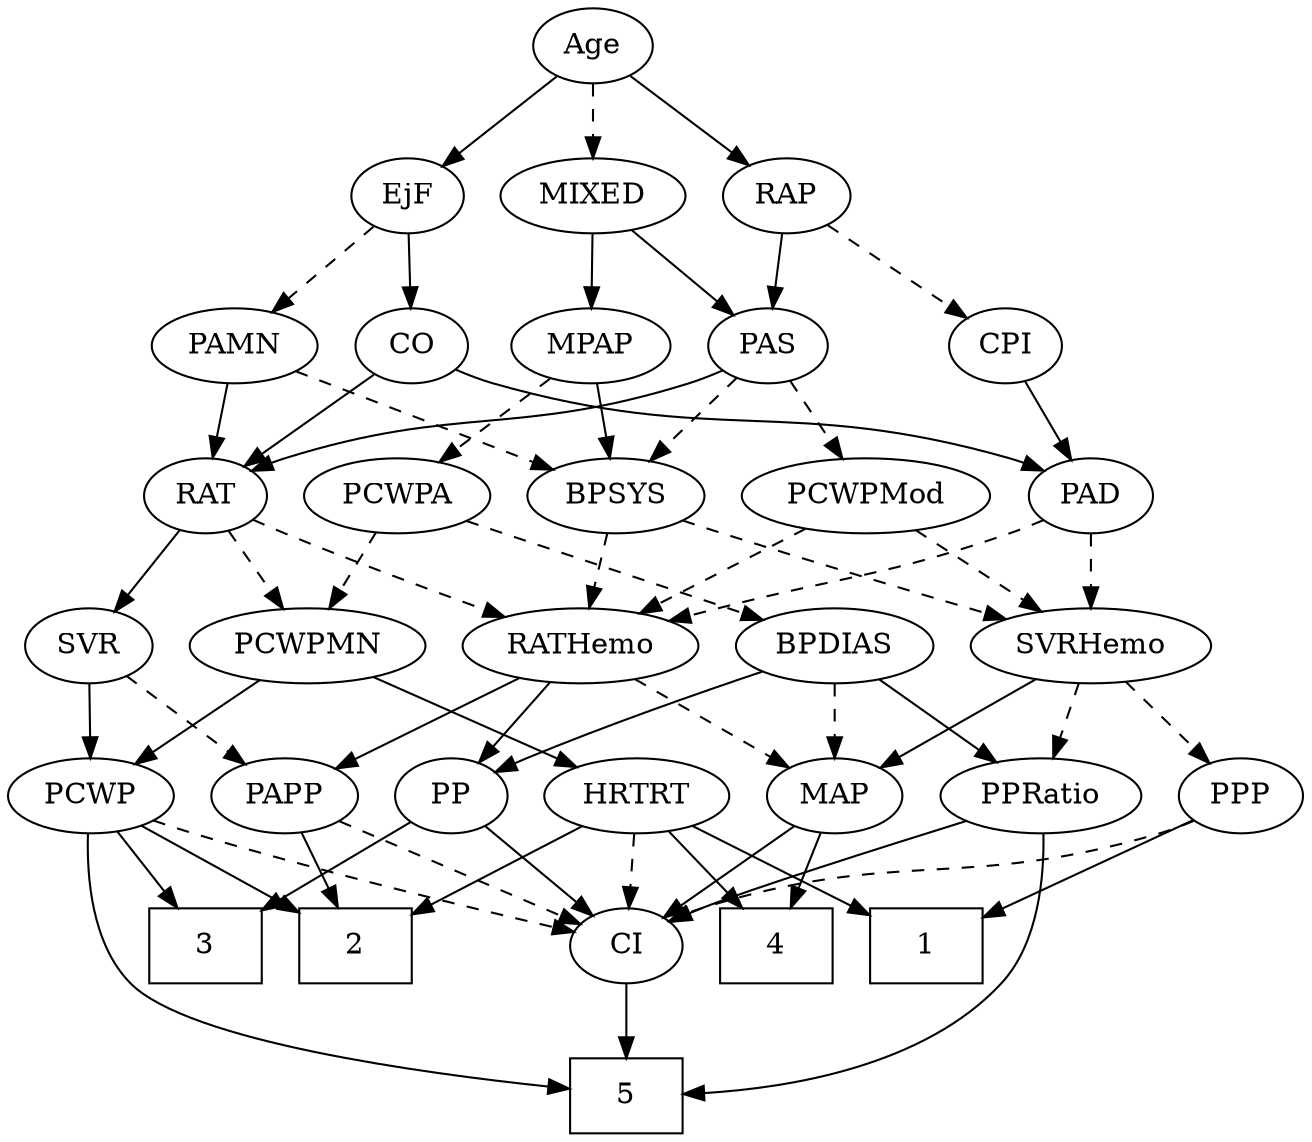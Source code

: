 strict digraph {
	graph [bb="0,0,570.1,540"];
	node [label="\N"];
	1	[height=0.5,
		pos="167,90",
		shape=box,
		width=0.75];
	2	[height=0.5,
		pos="408,90",
		shape=box,
		width=0.75];
	3	[height=0.5,
		pos="480,90",
		shape=box,
		width=0.75];
	4	[height=0.5,
		pos="239,90",
		shape=box,
		width=0.75];
	5	[height=0.5,
		pos="311,18",
		shape=box,
		width=0.75];
	Age	[height=0.5,
		pos="317,522",
		width=0.75];
	EjF	[height=0.5,
		pos="402,450",
		width=0.75];
	Age -> EjF	[pos="e,385.66,464.46 333.39,507.5 345.97,497.14 363.54,482.67 377.75,470.97",
		style=solid];
	RAP	[height=0.5,
		pos="231,450",
		width=0.77632];
	Age -> RAP	[pos="e,247.82,464.69 300.42,507.5 287.77,497.21 270.14,482.86 255.82,471.2",
		style=solid];
	MIXED	[height=0.5,
		pos="317,450",
		width=1.1193];
	Age -> MIXED	[pos="e,317,468.1 317,503.7 317,495.98 317,486.71 317,478.11",
		style=dashed];
	CO	[height=0.5,
		pos="401,378",
		width=0.75];
	EjF -> CO	[pos="e,401.24,396.1 401.75,431.7 401.64,423.98 401.51,414.71 401.39,406.11",
		style=solid];
	PAMN	[height=0.5,
		pos="482,378",
		width=1.011];
	EjF -> PAMN	[pos="e,464.84,394.01 417.81,435.17 429.04,425.34 444.36,411.93 457.22,400.69",
		style=dashed];
	PAS	[height=0.5,
		pos="239,378",
		width=0.75];
	RAP -> PAS	[pos="e,237.05,396.1 232.98,431.7 233.86,423.98 234.92,414.71 235.9,406.11",
		style=solid];
	CPI	[height=0.5,
		pos="140,378",
		width=0.75];
	RAP -> CPI	[pos="e,157.18,392.22 213.45,435.5 199.77,424.98 180.58,410.22 165.25,398.42",
		style=dashed];
	MPAP	[height=0.5,
		pos="319,378",
		width=0.97491];
	MIXED -> MPAP	[pos="e,318.51,396.1 317.49,431.7 317.71,423.98 317.98,414.71 318.23,406.11",
		style=solid];
	MIXED -> PAS	[pos="e,254.41,392.83 299.69,433.46 288.57,423.49 274,410.41 261.93,399.58",
		style=solid];
	BPSYS	[height=0.5,
		pos="309,306",
		width=1.0471];
	MPAP -> BPSYS	[pos="e,311.44,324.1 316.53,359.7 315.43,351.98 314.1,342.71 312.87,334.11",
		style=solid];
	PCWPA	[height=0.5,
		pos="406,306",
		width=1.1555];
	MPAP -> PCWPA	[pos="e,387.09,322.21 337.03,362.5 349.14,352.75 365.33,339.72 378.98,328.74",
		style=dashed];
	RATHemo	[height=0.5,
		pos="322,234",
		width=1.3721];
	BPSYS -> RATHemo	[pos="e,318.79,252.28 312.15,288.05 313.58,280.35 315.31,271.03 316.92,262.36",
		style=dashed];
	SVRHemo	[height=0.5,
		pos="102,234",
		width=1.3902];
	BPSYS -> SVRHemo	[pos="e,138,246.61 279.96,294.36 274.03,292.22 267.82,290.02 262,288 223.54,274.68 179.63,260.18 147.55,249.72",
		style=dashed];
	PAD	[height=0.5,
		pos="102,306",
		width=0.79437];
	PAD -> RATHemo	[pos="e,284.32,245.9 124.29,294.41 129.4,292.16 134.84,289.89 140,288 143.26,286.8 221.63,264.06 274.45,248.76",
		style=dashed];
	PAD -> SVRHemo	[pos="e,102,252.1 102,287.7 102,279.98 102,270.71 102,262.11",
		style=dashed];
	CO -> PAD	[pos="e,123.73,317.89 380.07,366.47 374.62,364.05 368.68,361.7 363,360 266.81,331.26 236.19,352.74 140,324 137.72,323.32 135.4,322.53 \
133.09,321.68",
		style=solid];
	RAT	[height=0.5,
		pos="493,306",
		width=0.75827];
	CO -> RAT	[pos="e,475.77,320.11 418.3,363.83 432.18,353.27 451.86,338.3 467.54,326.37",
		style=solid];
	PAS -> BPSYS	[pos="e,293.54,322.46 253.5,362.5 263,353 275.62,340.38 286.42,329.58",
		style=dashed];
	PAS -> RAT	[pos="e,472.03,317.96 259.58,366.22 264.54,363.92 269.88,361.69 275,360 353.32,334.2 378.68,349.8 457,324 458.87,323.38 460.77,322.69 \
462.67,321.95",
		style=solid];
	PCWPMod	[height=0.5,
		pos="201,306",
		width=1.4443];
	PAS -> PCWPMod	[pos="e,210.3,324.12 230.19,360.76 225.71,352.53 220.17,342.32 215.12,333.02",
		style=dashed];
	PAMN -> BPSYS	[pos="e,336.86,318.27 454.59,365.91 425.4,354.1 379.03,335.34 346.48,322.17",
		style=dashed];
	PAMN -> RAT	[pos="e,490.31,324.1 484.72,359.7 485.93,351.98 487.39,342.71 488.74,334.11",
		style=solid];
	MAP	[height=0.5,
		pos="200,162",
		width=0.84854];
	RATHemo -> MAP	[pos="e,221.18,175.15 296.72,218.5 277.35,207.38 250.57,192.01 230.09,180.27",
		style=dashed];
	PP	[height=0.5,
		pos="373,162",
		width=0.75];
	RATHemo -> PP	[pos="e,361.7,178.51 334.09,216.41 340.56,207.53 348.64,196.44 355.76,186.67",
		style=solid];
	PAPP	[height=0.5,
		pos="450,162",
		width=0.88464];
	RATHemo -> PAPP	[pos="e,427.67,175.21 348.21,218.67 368.69,207.47 397.21,191.87 418.86,180.03",
		style=solid];
	CPI -> PAD	[pos="e,110.77,323.15 131.19,360.76 126.58,352.28 120.84,341.71 115.68,332.2",
		style=solid];
	RAT -> RATHemo	[pos="e,355.26,247.35 471.41,294.51 466.68,292.3 461.7,290.03 457,288 426.43,274.8 391.41,261.09 364.7,250.92",
		style=dashed];
	SVR	[height=0.5,
		pos="535,234",
		width=0.77632];
	RAT -> SVR	[pos="e,525.22,251.31 502.53,289.12 507.67,280.56 514.12,269.8 519.92,260.13",
		style=solid];
	PCWPMN	[height=0.5,
		pos="439,234",
		width=1.3902];
	RAT -> PCWPMN	[pos="e,451.7,251.47 481.02,289.46 474.22,280.65 465.56,269.43 457.87,259.46",
		style=dashed];
	PCWP	[height=0.5,
		pos="535,162",
		width=0.97491];
	SVR -> PCWP	[pos="e,535,180.1 535,215.7 535,207.98 535,198.71 535,190.11",
		style=solid];
	SVR -> PAPP	[pos="e,467.34,177.28 518.21,219.17 505.91,209.04 489.02,195.13 475.12,183.69",
		style=dashed];
	PCWPMod -> RATHemo	[pos="e,296.79,249.58 226.66,290.15 244.51,279.83 268.49,265.96 287.94,254.71",
		style=dashed];
	PCWPMod -> SVRHemo	[pos="e,123.57,250.25 179.03,289.46 165.22,279.7 147.22,266.97 132.09,256.28",
		style=dashed];
	PCWPA -> PCWPMN	[pos="e,431.09,251.79 413.99,288.05 417.8,279.97 422.44,270.12 426.69,261.11",
		style=dashed];
	BPDIAS	[height=0.5,
		pos="212,234",
		width=1.1735];
	PCWPA -> BPDIAS	[pos="e,243.09,246.22 374.83,293.75 341.74,281.81 289.29,262.89 252.9,249.76",
		style=dashed];
	PCWPMN -> PCWP	[pos="e,515.71,177.07 460.31,217.46 474.16,207.36 492.36,194.09 507.33,183.18",
		style=solid];
	HRTRT	[height=0.5,
		pos="288,162",
		width=1.1013];
	PCWPMN -> HRTRT	[pos="e,314.87,175.45 409.53,219.34 385.07,208 350.18,191.83 324.06,179.72",
		style=solid];
	SVRHemo -> MAP	[pos="e,181.28,176.37 123.75,217.46 138.31,207.07 157.57,193.3 173.1,182.22",
		style=solid];
	PPP	[height=0.5,
		pos="27,162",
		width=0.75];
	SVRHemo -> PPP	[pos="e,42.268,177.25 84.605,216.76 74.198,207.05 60.858,194.6 49.636,184.13",
		style=dashed];
	PPRatio	[height=0.5,
		pos="112,162",
		width=1.1013];
	SVRHemo -> PPRatio	[pos="e,109.56,180.1 104.47,215.7 105.57,207.98 106.9,198.71 108.13,190.11",
		style=dashed];
	BPDIAS -> MAP	[pos="e,202.93,180.1 209.03,215.7 207.71,207.98 206.12,198.71 204.65,190.11",
		style=dashed];
	BPDIAS -> PP	[pos="e,351.75,173.21 241.44,220.91 266.86,210.37 304.52,194.55 337,180 338.8,179.19 340.64,178.36 342.5,177.51",
		style=solid];
	BPDIAS -> PPRatio	[pos="e,132.83,177.58 190.79,218.15 176.38,208.06 157.12,194.58 141.25,183.47",
		style=solid];
	MAP -> 4	[pos="e,229.46,108.12 209.05,144.76 213.64,136.53 219.32,126.32 224.51,117.02",
		style=solid];
	CI	[height=0.5,
		pos="311,90",
		width=0.75];
	MAP -> CI	[pos="e,291.79,103.11 220.1,148.32 237.76,137.19 263.63,120.87 283.26,108.49",
		style=solid];
	PP -> 3	[pos="e,453.96,108.03 391.64,148.81 406.46,139.11 427.6,125.28 445.48,113.58",
		style=solid];
	PP -> CI	[pos="e,324.13,105.82 359.85,146.15 351.47,136.69 340.44,124.24 330.98,113.56",
		style=solid];
	PPP -> 1	[pos="e,139.63,104.68 47.959,150.52 69.699,139.65 104.12,122.44 130.37,109.31",
		style=solid];
	PPP -> CI	[pos="e,290.45,101.88 47.551,150.12 52.506,147.83 57.857,145.62 63,144 154.17,115.33 183.83,136.67 275,108 276.93,107.39 278.89,106.7 \
280.84,105.96",
		style=dashed];
	PPRatio -> 5	[pos="e,283.7,18.857 110.8,143.94 110.38,124.1 112.85,91.585 131,72 167.77,32.325 232.57,21.821 273.56,19.337",
		style=solid];
	PPRatio -> CI	[pos="e,289.89,101.56 142.16,150.13 148.06,148.05 154.21,145.93 160,144 210.81,127.06 225.11,127.48 275,108 276.83,107.28 278.71,106.52 \
280.59,105.72",
		style=solid];
	PCWP -> 2	[pos="e,435.24,106.01 512,148.32 493.11,137.91 466.02,122.98 444.22,110.96",
		style=solid];
	PCWP -> 3	[pos="e,493.59,108.29 522.52,145.12 515.85,136.63 507.49,125.98 499.94,116.38",
		style=solid];
	PCWP -> 5	[pos="e,338.06,22.45 536.31,143.83 536.84,123.89 534.47,91.279 516,72 493.05,48.05 400.58,31.528 348.01,23.864",
		style=solid];
	PCWP -> CI	[pos="e,335.54,97.956 508.14,150.22 502.51,148.07 496.58,145.9 491,144 463.96,134.81 389.52,113.35 345.29,100.73",
		style=dashed];
	CI -> 5	[pos="e,311,36.104 311,71.697 311,63.983 311,54.712 311,46.112",
		style=solid];
	PAPP -> 2	[pos="e,418.27,108.12 440.26,144.76 435.26,136.44 429.06,126.1 423.44,116.73",
		style=solid];
	PAPP -> CI	[pos="e,332.16,101.66 427.05,149.44 403.56,137.61 366.95,119.17 341.14,106.18",
		style=dashed];
	HRTRT -> 1	[pos="e,194.36,106.83 264.38,147.34 246.97,137.26 222.96,123.37 203.14,111.91",
		style=solid];
	HRTRT -> 2	[pos="e,380.86,106.83 311.42,147.34 328.69,137.26 352.5,123.37 372.16,111.91",
		style=solid];
	HRTRT -> 4	[pos="e,251.21,108.45 276.39,144.41 270.64,136.2 263.57,126.1 257.13,116.9",
		style=solid];
	HRTRT -> CI	[pos="e,305.48,107.79 293.57,144.05 296.2,136.06 299.39,126.33 302.33,117.4",
		style=dashed];
}
